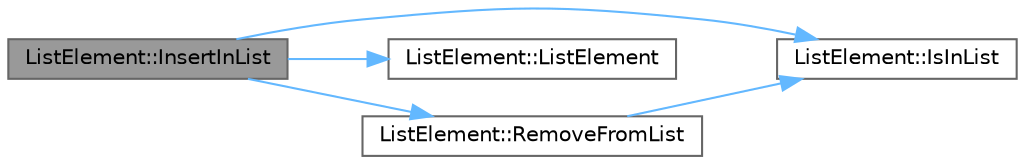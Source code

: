 digraph "ListElement::InsertInList"
{
 // LATEX_PDF_SIZE
  bgcolor="transparent";
  edge [fontname=Helvetica,fontsize=10,labelfontname=Helvetica,labelfontsize=10];
  node [fontname=Helvetica,fontsize=10,shape=box,height=0.2,width=0.4];
  rankdir="LR";
  Node1 [id="Node000001",label="ListElement::InsertInList",height=0.2,width=0.4,color="gray40", fillcolor="grey60", style="filled", fontcolor="black",tooltip=" "];
  Node1 -> Node2 [id="edge5_Node000001_Node000002",color="steelblue1",style="solid",tooltip=" "];
  Node2 [id="Node000002",label="ListElement::IsInList",height=0.2,width=0.4,color="grey40", fillcolor="white", style="filled",URL="$class_list_element.html#ae6c9fb5d55bd7012a16e2325df8eff4c",tooltip=" "];
  Node1 -> Node3 [id="edge6_Node000001_Node000003",color="steelblue1",style="solid",tooltip=" "];
  Node3 [id="Node000003",label="ListElement::ListElement",height=0.2,width=0.4,color="grey40", fillcolor="white", style="filled",URL="$class_list_element.html#aac563619188eabd3c1da73907be004cb",tooltip=" "];
  Node1 -> Node4 [id="edge7_Node000001_Node000004",color="steelblue1",style="solid",tooltip=" "];
  Node4 [id="Node000004",label="ListElement::RemoveFromList",height=0.2,width=0.4,color="grey40", fillcolor="white", style="filled",URL="$class_list_element.html#a7ec7571a526910a456a499e2d5412c7d",tooltip=" "];
  Node4 -> Node2 [id="edge8_Node000004_Node000002",color="steelblue1",style="solid",tooltip=" "];
}
